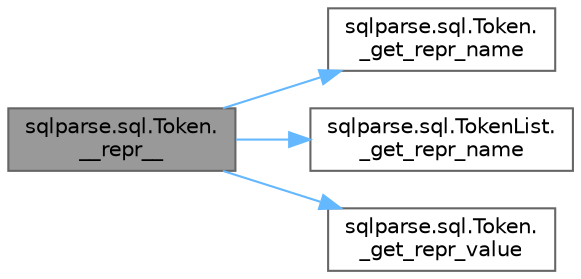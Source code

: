 digraph "sqlparse.sql.Token.__repr__"
{
 // LATEX_PDF_SIZE
  bgcolor="transparent";
  edge [fontname=Helvetica,fontsize=10,labelfontname=Helvetica,labelfontsize=10];
  node [fontname=Helvetica,fontsize=10,shape=box,height=0.2,width=0.4];
  rankdir="LR";
  Node1 [id="Node000001",label="sqlparse.sql.Token.\l__repr__",height=0.2,width=0.4,color="gray40", fillcolor="grey60", style="filled", fontcolor="black",tooltip=" "];
  Node1 -> Node2 [id="edge1_Node000001_Node000002",color="steelblue1",style="solid",tooltip=" "];
  Node2 [id="Node000002",label="sqlparse.sql.Token.\l_get_repr_name",height=0.2,width=0.4,color="grey40", fillcolor="white", style="filled",URL="$classsqlparse_1_1sql_1_1_token.html#a5d29e1cd22dcc891031b8a874a1f21e2",tooltip=" "];
  Node1 -> Node3 [id="edge2_Node000001_Node000003",color="steelblue1",style="solid",tooltip=" "];
  Node3 [id="Node000003",label="sqlparse.sql.TokenList.\l_get_repr_name",height=0.2,width=0.4,color="grey40", fillcolor="white", style="filled",URL="$classsqlparse_1_1sql_1_1_token_list.html#a85ee7d8d6cd9ec410eaa928c1038ce3c",tooltip=" "];
  Node1 -> Node4 [id="edge3_Node000001_Node000004",color="steelblue1",style="solid",tooltip=" "];
  Node4 [id="Node000004",label="sqlparse.sql.Token.\l_get_repr_value",height=0.2,width=0.4,color="grey40", fillcolor="white", style="filled",URL="$classsqlparse_1_1sql_1_1_token.html#abf73217201714be147e81113d8551c91",tooltip=" "];
}
